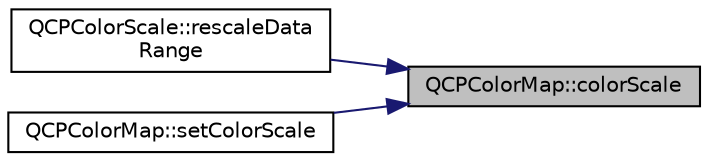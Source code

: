 digraph "QCPColorMap::colorScale"
{
 // LATEX_PDF_SIZE
  edge [fontname="Helvetica",fontsize="10",labelfontname="Helvetica",labelfontsize="10"];
  node [fontname="Helvetica",fontsize="10",shape=record];
  rankdir="RL";
  Node1 [label="QCPColorMap::colorScale",height=0.2,width=0.4,color="black", fillcolor="grey75", style="filled", fontcolor="black",tooltip=" "];
  Node1 -> Node2 [dir="back",color="midnightblue",fontsize="10",style="solid",fontname="Helvetica"];
  Node2 [label="QCPColorScale::rescaleData\lRange",height=0.2,width=0.4,color="black", fillcolor="white", style="filled",URL="$classQCPColorScale.html#a425983db4478543924ddbd04ea20a356",tooltip=" "];
  Node1 -> Node3 [dir="back",color="midnightblue",fontsize="10",style="solid",fontname="Helvetica"];
  Node3 [label="QCPColorMap::setColorScale",height=0.2,width=0.4,color="black", fillcolor="white", style="filled",URL="$classQCPColorMap.html#aa828921db364fe3c6af4619580ab85fd",tooltip=" "];
}
